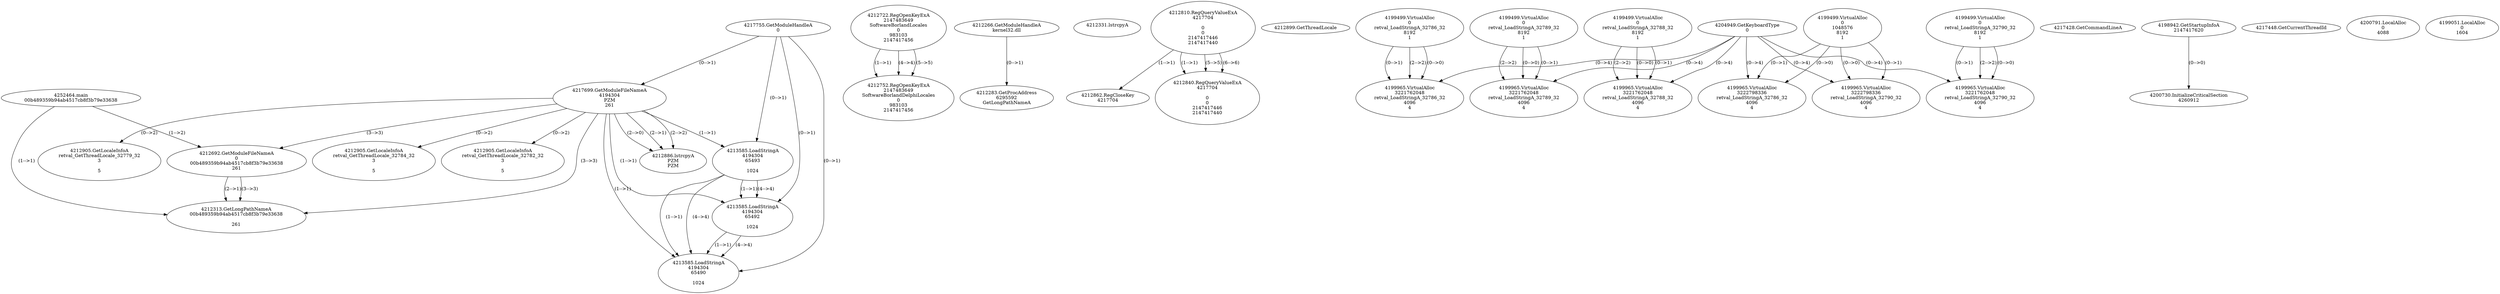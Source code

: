 // Global SCDG with merge call
digraph {
	0 [label="4252464.main
00b489359b94ab4517cb8f3b79e33638"]
	1 [label="4217755.GetModuleHandleA
0"]
	2 [label="4217699.GetModuleFileNameA
4194304
PZM
261"]
	1 -> 2 [label="(0-->1)"]
	3 [label="4212692.GetModuleFileNameA
0
00b489359b94ab4517cb8f3b79e33638
261"]
	0 -> 3 [label="(1-->2)"]
	2 -> 3 [label="(3-->3)"]
	4 [label="4212722.RegOpenKeyExA
2147483649
Software\Borland\Locales
0
983103
2147417456"]
	5 [label="4212266.GetModuleHandleA
kernel32.dll"]
	6 [label="4212283.GetProcAddress
6295592
GetLongPathNameA"]
	5 -> 6 [label="(0-->1)"]
	7 [label="4212313.GetLongPathNameA
00b489359b94ab4517cb8f3b79e33638

261"]
	0 -> 7 [label="(1-->1)"]
	3 -> 7 [label="(2-->1)"]
	2 -> 7 [label="(3-->3)"]
	3 -> 7 [label="(3-->3)"]
	8 [label="4212331.lstrcpyA

"]
	9 [label="4212810.RegQueryValueExA
4217704

0
0
2147417446
2147417440"]
	10 [label="4212862.RegCloseKey
4217704"]
	9 -> 10 [label="(1-->1)"]
	11 [label="4212886.lstrcpyA
PZM
PZM"]
	2 -> 11 [label="(2-->1)"]
	2 -> 11 [label="(2-->2)"]
	2 -> 11 [label="(2-->0)"]
	12 [label="4212899.GetThreadLocale
"]
	13 [label="4212905.GetLocaleInfoA
retval_GetThreadLocale_32779_32
3

5"]
	2 -> 13 [label="(0-->2)"]
	14 [label="4204949.GetKeyboardType
0"]
	15 [label="4217428.GetCommandLineA
"]
	16 [label="4198942.GetStartupInfoA
2147417620"]
	17 [label="4217448.GetCurrentThreadId
"]
	18 [label="4213585.LoadStringA
4194304
65493

1024"]
	1 -> 18 [label="(0-->1)"]
	2 -> 18 [label="(1-->1)"]
	19 [label="4200730.InitializeCriticalSection
4260912"]
	16 -> 19 [label="(0-->0)"]
	20 [label="4200791.LocalAlloc
0
4088"]
	21 [label="4199499.VirtualAlloc
0
retval_LoadStringA_32786_32
8192
1"]
	22 [label="4199051.LocalAlloc
0
1604"]
	23 [label="4199965.VirtualAlloc
3221762048
retval_LoadStringA_32786_32
4096
4"]
	21 -> 23 [label="(0-->1)"]
	21 -> 23 [label="(2-->2)"]
	14 -> 23 [label="(0-->4)"]
	21 -> 23 [label="(0-->0)"]
	24 [label="4212752.RegOpenKeyExA
2147483649
Software\Borland\Delphi\Locales
0
983103
2147417456"]
	4 -> 24 [label="(1-->1)"]
	4 -> 24 [label="(4-->4)"]
	4 -> 24 [label="(5-->5)"]
	25 [label="4212840.RegQueryValueExA
4217704

0
0
2147417446
2147417440"]
	9 -> 25 [label="(1-->1)"]
	9 -> 25 [label="(5-->5)"]
	9 -> 25 [label="(6-->6)"]
	26 [label="4212905.GetLocaleInfoA
retval_GetThreadLocale_32784_32
3

5"]
	2 -> 26 [label="(0-->2)"]
	27 [label="4199499.VirtualAlloc
0
retval_LoadStringA_32789_32
8192
1"]
	28 [label="4199965.VirtualAlloc
3221762048
retval_LoadStringA_32789_32
4096
4"]
	27 -> 28 [label="(0-->1)"]
	27 -> 28 [label="(2-->2)"]
	14 -> 28 [label="(0-->4)"]
	27 -> 28 [label="(0-->0)"]
	29 [label="4212905.GetLocaleInfoA
retval_GetThreadLocale_32782_32
3

5"]
	2 -> 29 [label="(0-->2)"]
	30 [label="4199499.VirtualAlloc
0
retval_LoadStringA_32788_32
8192
1"]
	31 [label="4199965.VirtualAlloc
3221762048
retval_LoadStringA_32788_32
4096
4"]
	30 -> 31 [label="(0-->1)"]
	30 -> 31 [label="(2-->2)"]
	14 -> 31 [label="(0-->4)"]
	30 -> 31 [label="(0-->0)"]
	32 [label="4213585.LoadStringA
4194304
65492

1024"]
	1 -> 32 [label="(0-->1)"]
	2 -> 32 [label="(1-->1)"]
	18 -> 32 [label="(1-->1)"]
	18 -> 32 [label="(4-->4)"]
	33 [label="4199499.VirtualAlloc
0
1048576
8192
1"]
	34 [label="4199965.VirtualAlloc
3222798336
retval_LoadStringA_32790_32
4096
4"]
	33 -> 34 [label="(0-->1)"]
	14 -> 34 [label="(0-->4)"]
	33 -> 34 [label="(0-->0)"]
	35 [label="4199499.VirtualAlloc
0
retval_LoadStringA_32790_32
8192
1"]
	36 [label="4199965.VirtualAlloc
3221762048
retval_LoadStringA_32790_32
4096
4"]
	35 -> 36 [label="(0-->1)"]
	35 -> 36 [label="(2-->2)"]
	14 -> 36 [label="(0-->4)"]
	35 -> 36 [label="(0-->0)"]
	37 [label="4199965.VirtualAlloc
3222798336
retval_LoadStringA_32786_32
4096
4"]
	33 -> 37 [label="(0-->1)"]
	14 -> 37 [label="(0-->4)"]
	33 -> 37 [label="(0-->0)"]
	38 [label="4213585.LoadStringA
4194304
65490

1024"]
	1 -> 38 [label="(0-->1)"]
	2 -> 38 [label="(1-->1)"]
	18 -> 38 [label="(1-->1)"]
	32 -> 38 [label="(1-->1)"]
	18 -> 38 [label="(4-->4)"]
	32 -> 38 [label="(4-->4)"]
}
